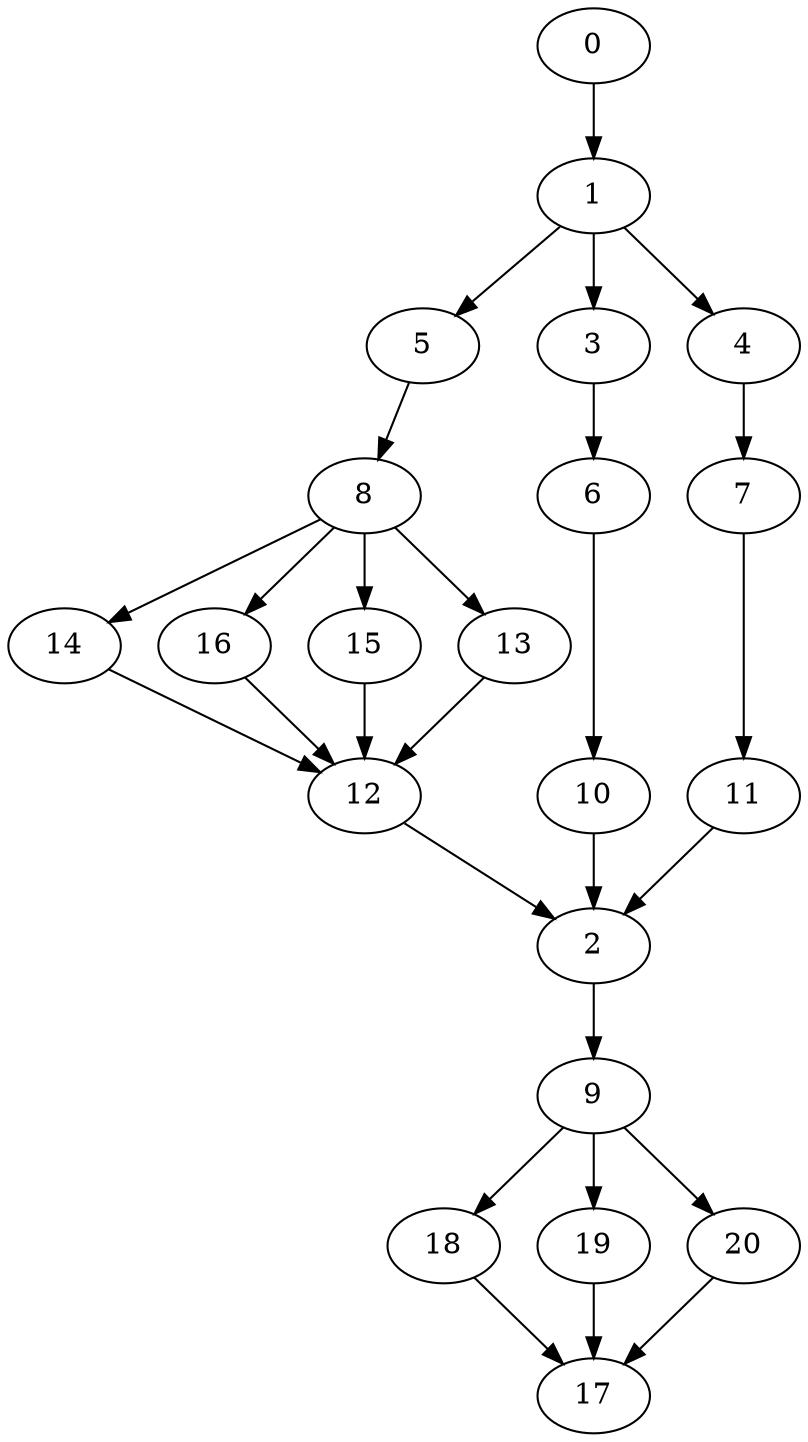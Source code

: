 digraph "SeriesParallel-MaxBf-5_Nodes_21_CCR_0.10_WeightType_Random#6" {
	graph ["Duplicate states"=0,
		GraphType=S_P,
		"Max states in OPEN"=0,
		Modes="120000ms; topo-ordered tasks, ; Pruning: task equivalence, fixed order ready list, ; F-value: ; Optimisation: best schedule length (\
SL) optimisation on equal, ",
		NumberOfTasks=21,
		"Pruned using list schedule length"=1,
		"States removed from OPEN"=0,
		TargetSystem="Homogeneous-4",
		"Time to schedule (ms)"=98,
		"Total idle time"=1127,
		"Total schedule length"=793,
		"Total sequential time"=1469,
		"Total states created"=2
	];
	0	["Finish time"=77,
		Processor=0,
		"Start time"=0,
		Weight=77];
	1	["Finish time"=164,
		Processor=0,
		"Start time"=77,
		Weight=87];
	0 -> 1	[Weight=8];
	5	["Finish time"=212,
		Processor=0,
		"Start time"=164,
		Weight=48];
	1 -> 5	[Weight=2];
	3	["Finish time"=215,
		Processor=1,
		"Start time"=167,
		Weight=48];
	1 -> 3	[Weight=3];
	4	["Finish time"=244,
		Processor=2,
		"Start time"=167,
		Weight=77];
	1 -> 4	[Weight=3];
	8	["Finish time"=280,
		Processor=0,
		"Start time"=212,
		Weight=68];
	5 -> 8	[Weight=8];
	14	["Finish time"=377,
		Processor=0,
		"Start time"=280,
		Weight=97];
	8 -> 14	[Weight=10];
	16	["Finish time"=341,
		Processor=2,
		"Start time"=283,
		Weight=58];
	8 -> 16	[Weight=3];
	15	["Finish time"=338,
		Processor=3,
		"Start time"=290,
		Weight=48];
	8 -> 15	[Weight=10];
	13	["Finish time"=331,
		Processor=1,
		"Start time"=292,
		Weight=39];
	8 -> 13	[Weight=6];
	6	["Finish time"=292,
		Processor=1,
		"Start time"=215,
		Weight=77];
	3 -> 6	[Weight=6];
	7	["Finish time"=350,
		Processor=1,
		"Start time"=331,
		Weight=19];
	4 -> 7	[Weight=10];
	12	["Finish time"=474,
		Processor=0,
		"Start time"=377,
		Weight=97];
	14 -> 12	[Weight=4];
	10	["Finish time"=425,
		Processor=3,
		"Start time"=338,
		Weight=87];
	6 -> 10	[Weight=6];
	16 -> 12	[Weight=2];
	15 -> 12	[Weight=3];
	13 -> 12	[Weight=6];
	11	["Finish time"=447,
		Processor=1,
		"Start time"=350,
		Weight=97];
	7 -> 11	[Weight=6];
	2	["Finish time"=542,
		Processor=0,
		"Start time"=474,
		Weight=68];
	12 -> 2	[Weight=4];
	11 -> 2	[Weight=2];
	10 -> 2	[Weight=2];
	9	["Finish time"=619,
		Processor=0,
		"Start time"=542,
		Weight=77];
	2 -> 9	[Weight=9];
	18	["Finish time"=716,
		Processor=0,
		"Start time"=619,
		Weight=97];
	9 -> 18	[Weight=6];
	19	["Finish time"=697,
		Processor=1,
		"Start time"=629,
		Weight=68];
	9 -> 19	[Weight=10];
	20	["Finish time"=681,
		Processor=2,
		"Start time"=623,
		Weight=58];
	9 -> 20	[Weight=4];
	17	["Finish time"=793,
		Processor=0,
		"Start time"=716,
		Weight=77];
	18 -> 17	[Weight=3];
	19 -> 17	[Weight=4];
	20 -> 17	[Weight=7];
}
